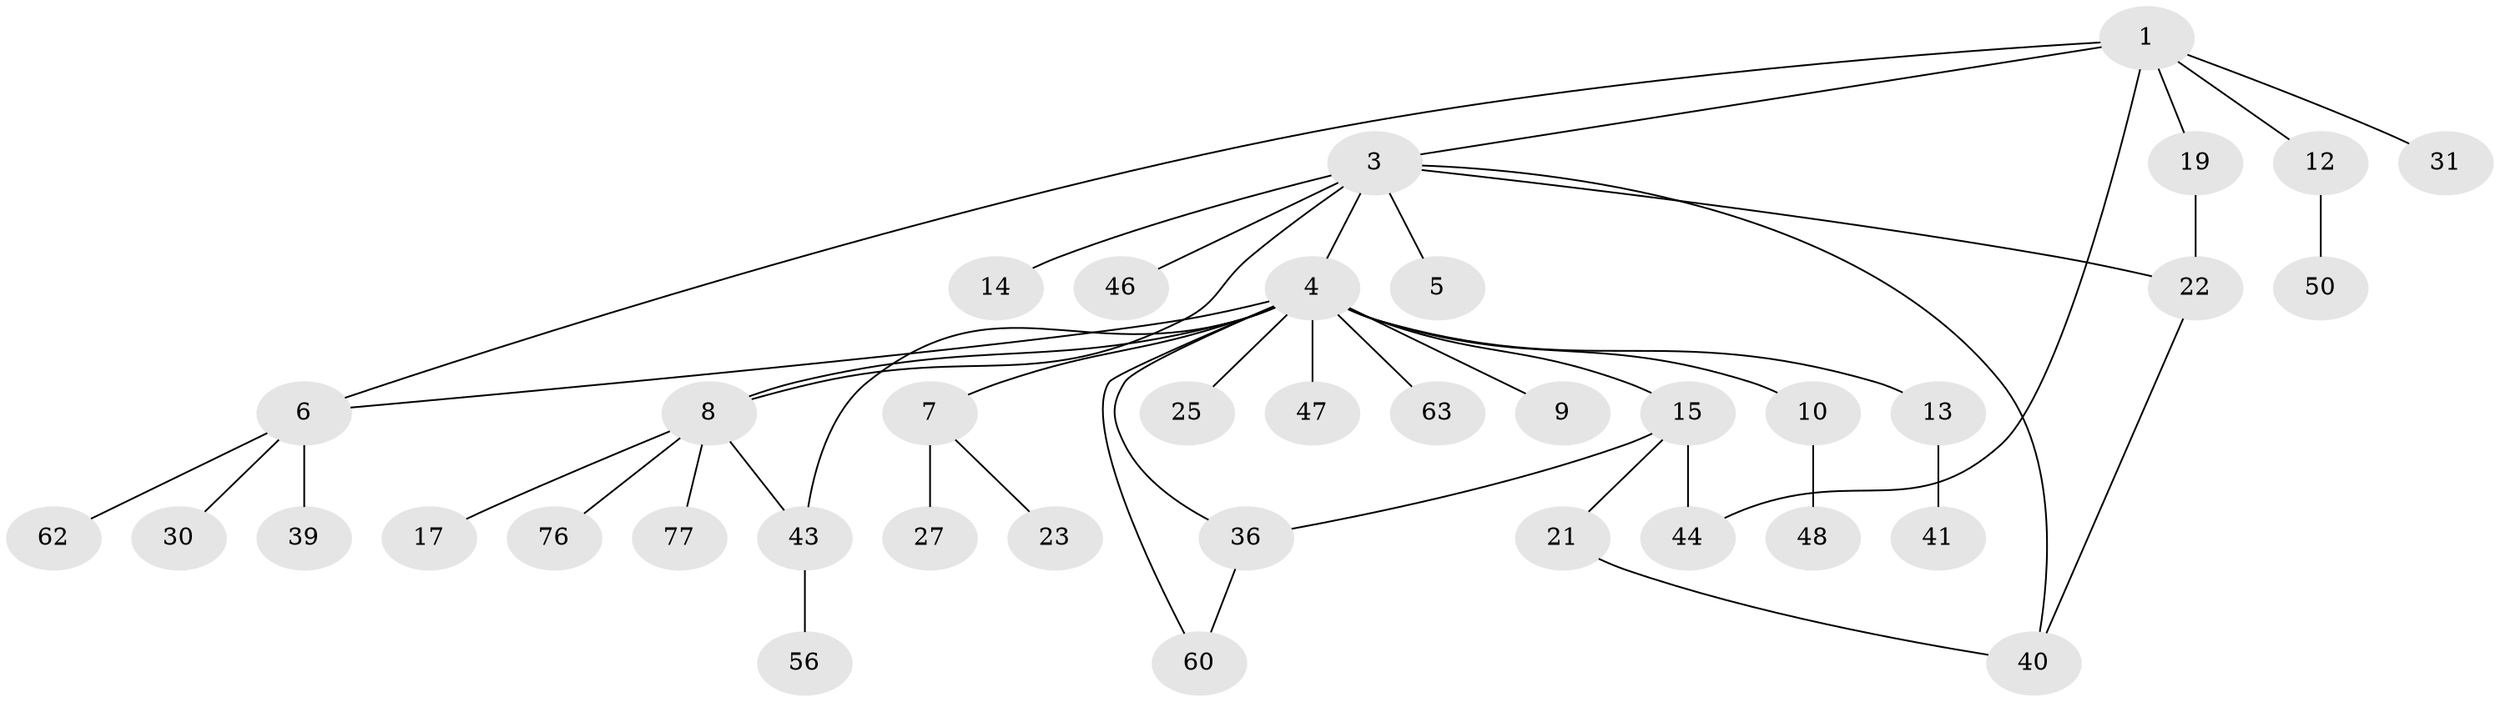 // original degree distribution, {4: 0.06493506493506493, 6: 0.025974025974025976, 8: 0.012987012987012988, 19: 0.012987012987012988, 1: 0.5194805194805194, 5: 0.012987012987012988, 2: 0.23376623376623376, 10: 0.012987012987012988, 3: 0.1038961038961039}
// Generated by graph-tools (version 1.1) at 2025/18/03/04/25 18:18:09]
// undirected, 38 vertices, 46 edges
graph export_dot {
graph [start="1"]
  node [color=gray90,style=filled];
  1 [super="+61+2+24"];
  3;
  4 [super="+32+20+18+11+29"];
  5;
  6;
  7 [super="+16"];
  8;
  9 [super="+33"];
  10;
  12;
  13;
  14;
  15 [super="+38+53+54+68+28+26"];
  17;
  19 [super="+75"];
  21;
  22 [super="+34"];
  23;
  25;
  27;
  30;
  31;
  36 [super="+49+37"];
  39 [super="+70"];
  40 [super="+67+72+42"];
  41;
  43;
  44 [super="+66"];
  46;
  47;
  48 [super="+73"];
  50;
  56;
  60 [super="+71"];
  62;
  63;
  76;
  77;
  1 -- 3;
  1 -- 19;
  1 -- 6;
  1 -- 12;
  1 -- 44;
  1 -- 31;
  3 -- 4;
  3 -- 5;
  3 -- 8;
  3 -- 14;
  3 -- 22;
  3 -- 40;
  3 -- 46;
  4 -- 6;
  4 -- 7;
  4 -- 9;
  4 -- 10;
  4 -- 13;
  4 -- 15;
  4 -- 25;
  4 -- 43;
  4 -- 47;
  4 -- 60;
  4 -- 63;
  4 -- 36;
  4 -- 8;
  6 -- 30;
  6 -- 39;
  6 -- 62;
  7 -- 23;
  7 -- 27;
  8 -- 17;
  8 -- 43;
  8 -- 76;
  8 -- 77;
  10 -- 48;
  12 -- 50;
  13 -- 41;
  15 -- 21;
  15 -- 36;
  15 -- 44;
  19 -- 22;
  21 -- 40;
  22 -- 40;
  36 -- 60;
  43 -- 56;
}
